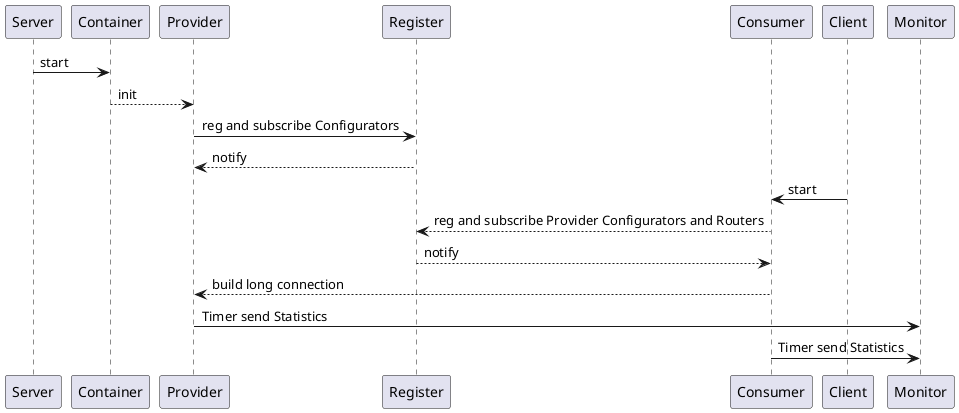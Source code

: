 @startuml
Server -> Container: start
Container --> Provider: init
Provider -> Register: reg and subscribe Configurators
Register --> Provider: notify

Consumer <- Client : start
Consumer --> Register: reg and subscribe Provider Configurators and Routers
Register --> Consumer: notify

Consumer --> Provider: build long connection

Provider -> Monitor: Timer send Statistics
Consumer -> Monitor: Timer send Statistics
@enduml